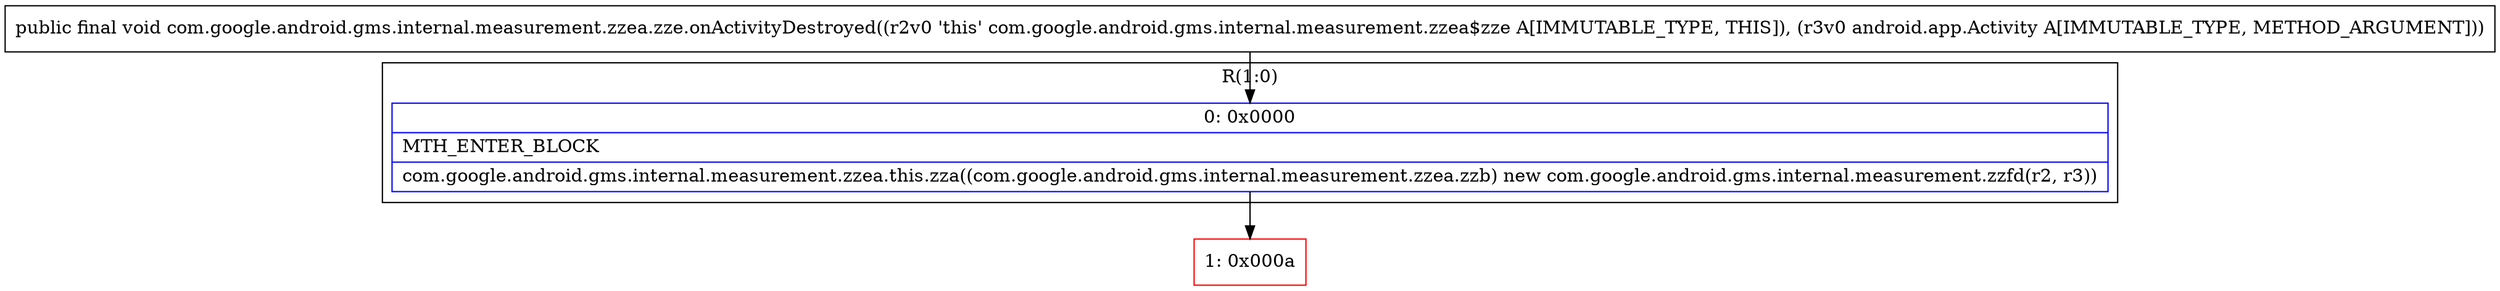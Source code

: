 digraph "CFG forcom.google.android.gms.internal.measurement.zzea.zze.onActivityDestroyed(Landroid\/app\/Activity;)V" {
subgraph cluster_Region_236049592 {
label = "R(1:0)";
node [shape=record,color=blue];
Node_0 [shape=record,label="{0\:\ 0x0000|MTH_ENTER_BLOCK\l|com.google.android.gms.internal.measurement.zzea.this.zza((com.google.android.gms.internal.measurement.zzea.zzb) new com.google.android.gms.internal.measurement.zzfd(r2, r3))\l}"];
}
Node_1 [shape=record,color=red,label="{1\:\ 0x000a}"];
MethodNode[shape=record,label="{public final void com.google.android.gms.internal.measurement.zzea.zze.onActivityDestroyed((r2v0 'this' com.google.android.gms.internal.measurement.zzea$zze A[IMMUTABLE_TYPE, THIS]), (r3v0 android.app.Activity A[IMMUTABLE_TYPE, METHOD_ARGUMENT])) }"];
MethodNode -> Node_0;
Node_0 -> Node_1;
}

